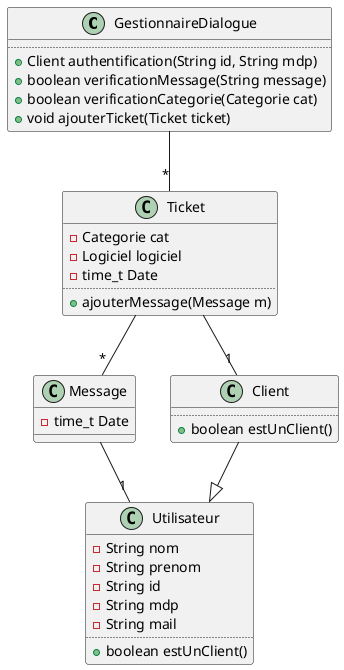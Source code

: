 @startuml

class GestionnaireDialogue{
  ..
  + Client authentification(String id, String mdp)
  + boolean verificationMessage(String message)
  + boolean verificationCategorie(Categorie cat)
  + void ajouterTicket(Ticket ticket)
}

class Ticket{
  - Categorie cat
  - Logiciel logiciel
  - time_t Date
  ..
  + ajouterMessage(Message m)
  }

class Message{
  - time_t Date
  }
  
class Utilisateur{
  - String nom
  - String prenom
  - String id
  - String mdp
  - String mail
  ..
  + boolean estUnClient()
  }
class Client{
  ..
  + boolean estUnClient()
  }
  
GestionnaireDialogue -- "*" Ticket
Ticket -- "*" Message
Ticket -- "1" Client
Message -- "1" Utilisateur
Client --|> Utilisateur


@enduml
